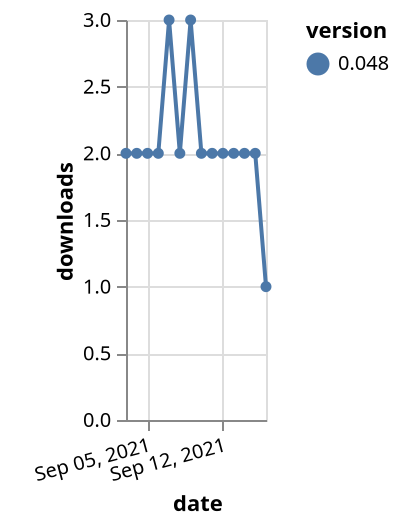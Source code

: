{"$schema": "https://vega.github.io/schema/vega-lite/v5.json", "description": "A simple bar chart with embedded data.", "data": {"values": [{"date": "2021-09-03", "total": 2259, "delta": 2, "version": "0.048"}, {"date": "2021-09-04", "total": 2261, "delta": 2, "version": "0.048"}, {"date": "2021-09-05", "total": 2263, "delta": 2, "version": "0.048"}, {"date": "2021-09-06", "total": 2265, "delta": 2, "version": "0.048"}, {"date": "2021-09-07", "total": 2268, "delta": 3, "version": "0.048"}, {"date": "2021-09-08", "total": 2270, "delta": 2, "version": "0.048"}, {"date": "2021-09-09", "total": 2273, "delta": 3, "version": "0.048"}, {"date": "2021-09-10", "total": 2275, "delta": 2, "version": "0.048"}, {"date": "2021-09-11", "total": 2277, "delta": 2, "version": "0.048"}, {"date": "2021-09-12", "total": 2279, "delta": 2, "version": "0.048"}, {"date": "2021-09-13", "total": 2281, "delta": 2, "version": "0.048"}, {"date": "2021-09-14", "total": 2283, "delta": 2, "version": "0.048"}, {"date": "2021-09-15", "total": 2285, "delta": 2, "version": "0.048"}, {"date": "2021-09-16", "total": 2286, "delta": 1, "version": "0.048"}]}, "width": "container", "mark": {"type": "line", "point": {"filled": true}}, "encoding": {"x": {"field": "date", "type": "temporal", "timeUnit": "yearmonthdate", "title": "date", "axis": {"labelAngle": -15}}, "y": {"field": "delta", "type": "quantitative", "title": "downloads"}, "color": {"field": "version", "type": "nominal"}, "tooltip": {"field": "delta"}}}
